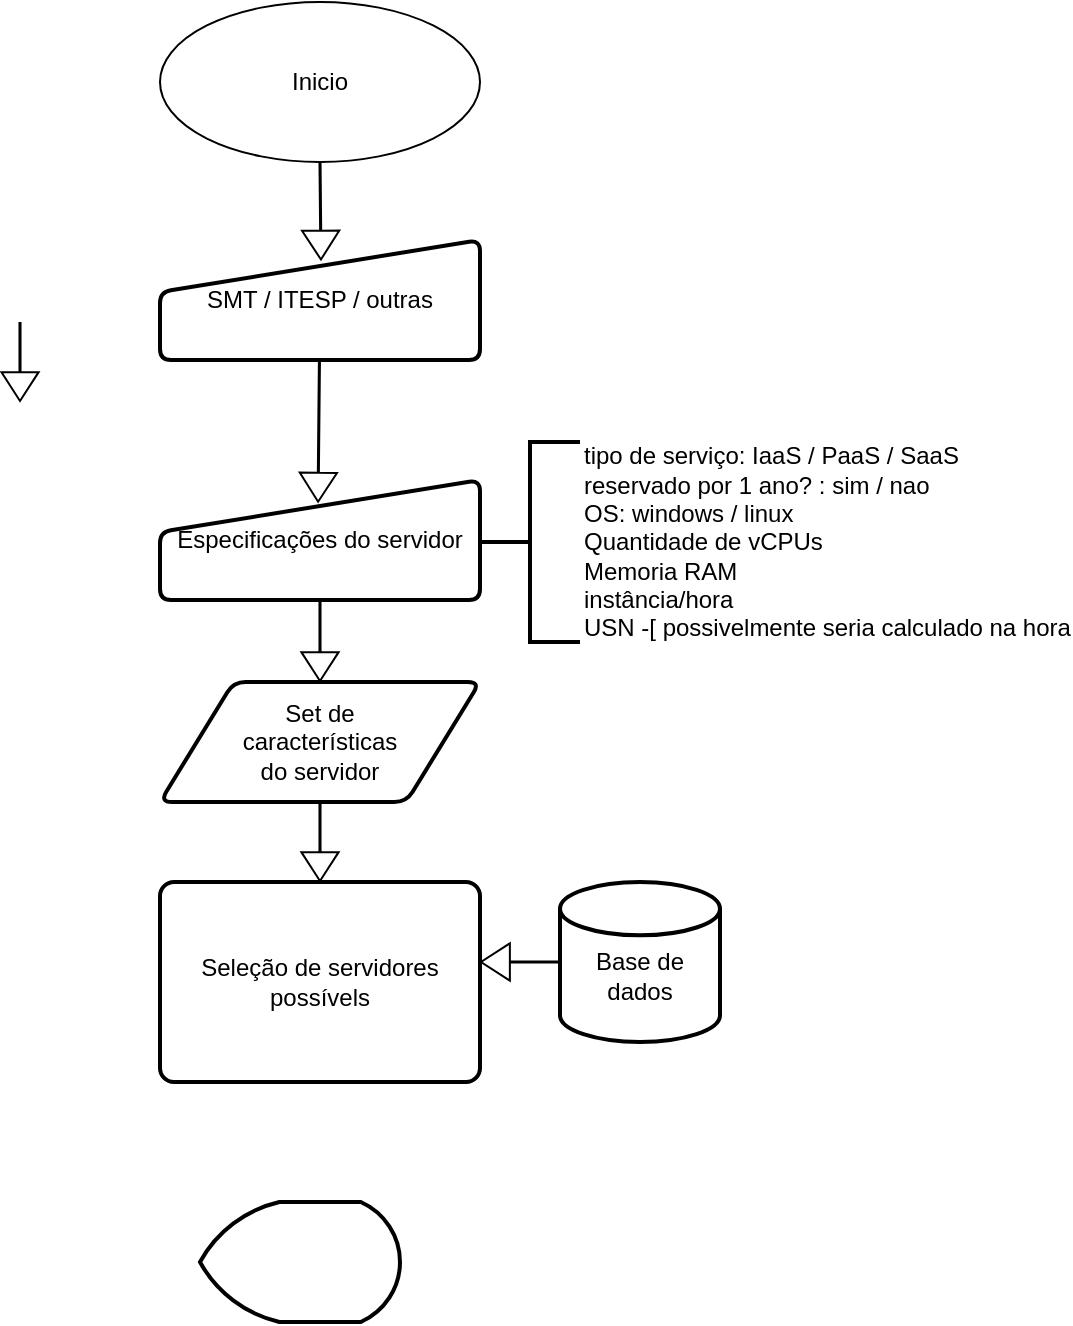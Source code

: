<mxfile version="22.1.5" type="github">
  <diagram id="C5RBs43oDa-KdzZeNtuy" name="Page-1">
    <mxGraphModel dx="636" dy="341" grid="1" gridSize="10" guides="1" tooltips="1" connect="1" arrows="1" fold="1" page="1" pageScale="1" pageWidth="827" pageHeight="1169" math="0" shadow="0">
      <root>
        <mxCell id="WIyWlLk6GJQsqaUBKTNV-0" />
        <mxCell id="WIyWlLk6GJQsqaUBKTNV-1" parent="WIyWlLk6GJQsqaUBKTNV-0" />
        <mxCell id="SdO-9JioLkY82yAIHjSf-1" value="Inicio" style="ellipse;whiteSpace=wrap;html=1;" vertex="1" parent="WIyWlLk6GJQsqaUBKTNV-1">
          <mxGeometry x="240" y="80" width="160" height="80" as="geometry" />
        </mxCell>
        <mxCell id="SdO-9JioLkY82yAIHjSf-2" value="SMT / ITESP / outras" style="html=1;strokeWidth=2;shape=manualInput;whiteSpace=wrap;rounded=1;size=26;arcSize=11;" vertex="1" parent="WIyWlLk6GJQsqaUBKTNV-1">
          <mxGeometry x="240" y="199" width="160" height="60" as="geometry" />
        </mxCell>
        <mxCell id="SdO-9JioLkY82yAIHjSf-4" value="Especificações do servidor" style="html=1;strokeWidth=2;shape=manualInput;whiteSpace=wrap;rounded=1;size=26;arcSize=11;" vertex="1" parent="WIyWlLk6GJQsqaUBKTNV-1">
          <mxGeometry x="240" y="319" width="160" height="60" as="geometry" />
        </mxCell>
        <mxCell id="SdO-9JioLkY82yAIHjSf-5" value="tipo de serviço: IaaS / PaaS / SaaS&lt;br&gt;reservado por 1 ano? : sim / nao&lt;br&gt;OS: windows / linux&lt;br&gt;Quantidade de vCPUs&lt;br&gt;Memoria RAM&lt;br&gt;instância/hora&lt;br&gt;USN -[ possivelmente seria calculado na hora" style="strokeWidth=2;html=1;shape=mxgraph.flowchart.annotation_2;align=left;labelPosition=right;pointerEvents=1;" vertex="1" parent="WIyWlLk6GJQsqaUBKTNV-1">
          <mxGeometry x="400" y="300" width="50" height="100" as="geometry" />
        </mxCell>
        <mxCell id="SdO-9JioLkY82yAIHjSf-8" value="" style="shape=flexArrow;endArrow=classic;html=1;rounded=0;width=0.526;endSize=4.479;endWidth=17.091;" edge="1" parent="WIyWlLk6GJQsqaUBKTNV-1">
          <mxGeometry width="50" height="50" relative="1" as="geometry">
            <mxPoint x="170" y="240" as="sourcePoint" />
            <mxPoint x="170" y="280" as="targetPoint" />
          </mxGeometry>
        </mxCell>
        <mxCell id="SdO-9JioLkY82yAIHjSf-9" value="" style="shape=flexArrow;endArrow=classic;html=1;rounded=0;width=0.526;endSize=4.479;endWidth=17.091;entryX=0.494;entryY=0.189;entryDx=0;entryDy=0;entryPerimeter=0;" edge="1" parent="WIyWlLk6GJQsqaUBKTNV-1" source="SdO-9JioLkY82yAIHjSf-2" target="SdO-9JioLkY82yAIHjSf-4">
          <mxGeometry width="50" height="50" relative="1" as="geometry">
            <mxPoint x="320" y="260" as="sourcePoint" />
            <mxPoint x="320" y="300" as="targetPoint" />
          </mxGeometry>
        </mxCell>
        <mxCell id="SdO-9JioLkY82yAIHjSf-10" value="" style="shape=flexArrow;endArrow=classic;html=1;rounded=0;width=0.526;endSize=4.479;endWidth=17.091;entryX=0.503;entryY=0.171;entryDx=0;entryDy=0;entryPerimeter=0;" edge="1" parent="WIyWlLk6GJQsqaUBKTNV-1" target="SdO-9JioLkY82yAIHjSf-2">
          <mxGeometry width="50" height="50" relative="1" as="geometry">
            <mxPoint x="320" y="160" as="sourcePoint" />
            <mxPoint x="320" y="200" as="targetPoint" />
          </mxGeometry>
        </mxCell>
        <mxCell id="SdO-9JioLkY82yAIHjSf-11" value="&lt;div&gt;&lt;br&gt;&lt;/div&gt;&lt;div&gt;Base de dados&lt;/div&gt;" style="strokeWidth=2;html=1;shape=mxgraph.flowchart.database;whiteSpace=wrap;" vertex="1" parent="WIyWlLk6GJQsqaUBKTNV-1">
          <mxGeometry x="440" y="520" width="80" height="80" as="geometry" />
        </mxCell>
        <mxCell id="SdO-9JioLkY82yAIHjSf-12" value="&lt;div&gt;Set de&lt;/div&gt;&lt;div&gt;características&lt;/div&gt;&lt;div&gt;do servidor&lt;/div&gt;" style="shape=parallelogram;html=1;strokeWidth=2;perimeter=parallelogramPerimeter;whiteSpace=wrap;rounded=1;arcSize=12;size=0.23;" vertex="1" parent="WIyWlLk6GJQsqaUBKTNV-1">
          <mxGeometry x="240" y="420" width="160" height="60" as="geometry" />
        </mxCell>
        <mxCell id="SdO-9JioLkY82yAIHjSf-13" value="" style="shape=flexArrow;endArrow=classic;html=1;rounded=0;width=0.526;endSize=4.479;endWidth=17.091;" edge="1" parent="WIyWlLk6GJQsqaUBKTNV-1">
          <mxGeometry width="50" height="50" relative="1" as="geometry">
            <mxPoint x="320" y="380" as="sourcePoint" />
            <mxPoint x="320" y="420" as="targetPoint" />
          </mxGeometry>
        </mxCell>
        <mxCell id="SdO-9JioLkY82yAIHjSf-14" value="" style="strokeWidth=2;html=1;shape=mxgraph.flowchart.display;whiteSpace=wrap;" vertex="1" parent="WIyWlLk6GJQsqaUBKTNV-1">
          <mxGeometry x="260" y="680" width="100" height="60" as="geometry" />
        </mxCell>
        <mxCell id="SdO-9JioLkY82yAIHjSf-15" value="Seleção de servidores possívels" style="rounded=1;whiteSpace=wrap;html=1;absoluteArcSize=1;arcSize=14;strokeWidth=2;" vertex="1" parent="WIyWlLk6GJQsqaUBKTNV-1">
          <mxGeometry x="240" y="520" width="160" height="100" as="geometry" />
        </mxCell>
        <mxCell id="SdO-9JioLkY82yAIHjSf-17" value="" style="shape=flexArrow;endArrow=classic;html=1;rounded=0;width=0.526;endSize=4.479;endWidth=17.091;" edge="1" parent="WIyWlLk6GJQsqaUBKTNV-1">
          <mxGeometry width="50" height="50" relative="1" as="geometry">
            <mxPoint x="320" y="480" as="sourcePoint" />
            <mxPoint x="320" y="520" as="targetPoint" />
          </mxGeometry>
        </mxCell>
        <mxCell id="SdO-9JioLkY82yAIHjSf-18" value="" style="shape=flexArrow;endArrow=classic;html=1;rounded=0;width=0.526;endSize=4.479;endWidth=17.091;exitX=0;exitY=0.5;exitDx=0;exitDy=0;exitPerimeter=0;" edge="1" parent="WIyWlLk6GJQsqaUBKTNV-1" source="SdO-9JioLkY82yAIHjSf-11">
          <mxGeometry width="50" height="50" relative="1" as="geometry">
            <mxPoint x="400" y="520" as="sourcePoint" />
            <mxPoint x="400" y="560" as="targetPoint" />
          </mxGeometry>
        </mxCell>
      </root>
    </mxGraphModel>
  </diagram>
</mxfile>
